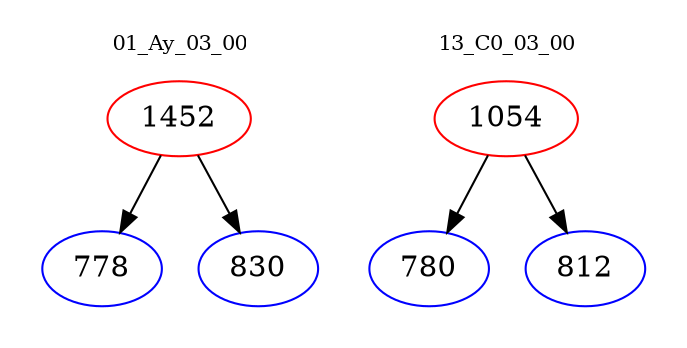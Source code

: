 digraph{
subgraph cluster_0 {
color = white
label = "01_Ay_03_00";
fontsize=10;
T0_1452 [label="1452", color="red"]
T0_1452 -> T0_778 [color="black"]
T0_778 [label="778", color="blue"]
T0_1452 -> T0_830 [color="black"]
T0_830 [label="830", color="blue"]
}
subgraph cluster_1 {
color = white
label = "13_C0_03_00";
fontsize=10;
T1_1054 [label="1054", color="red"]
T1_1054 -> T1_780 [color="black"]
T1_780 [label="780", color="blue"]
T1_1054 -> T1_812 [color="black"]
T1_812 [label="812", color="blue"]
}
}
